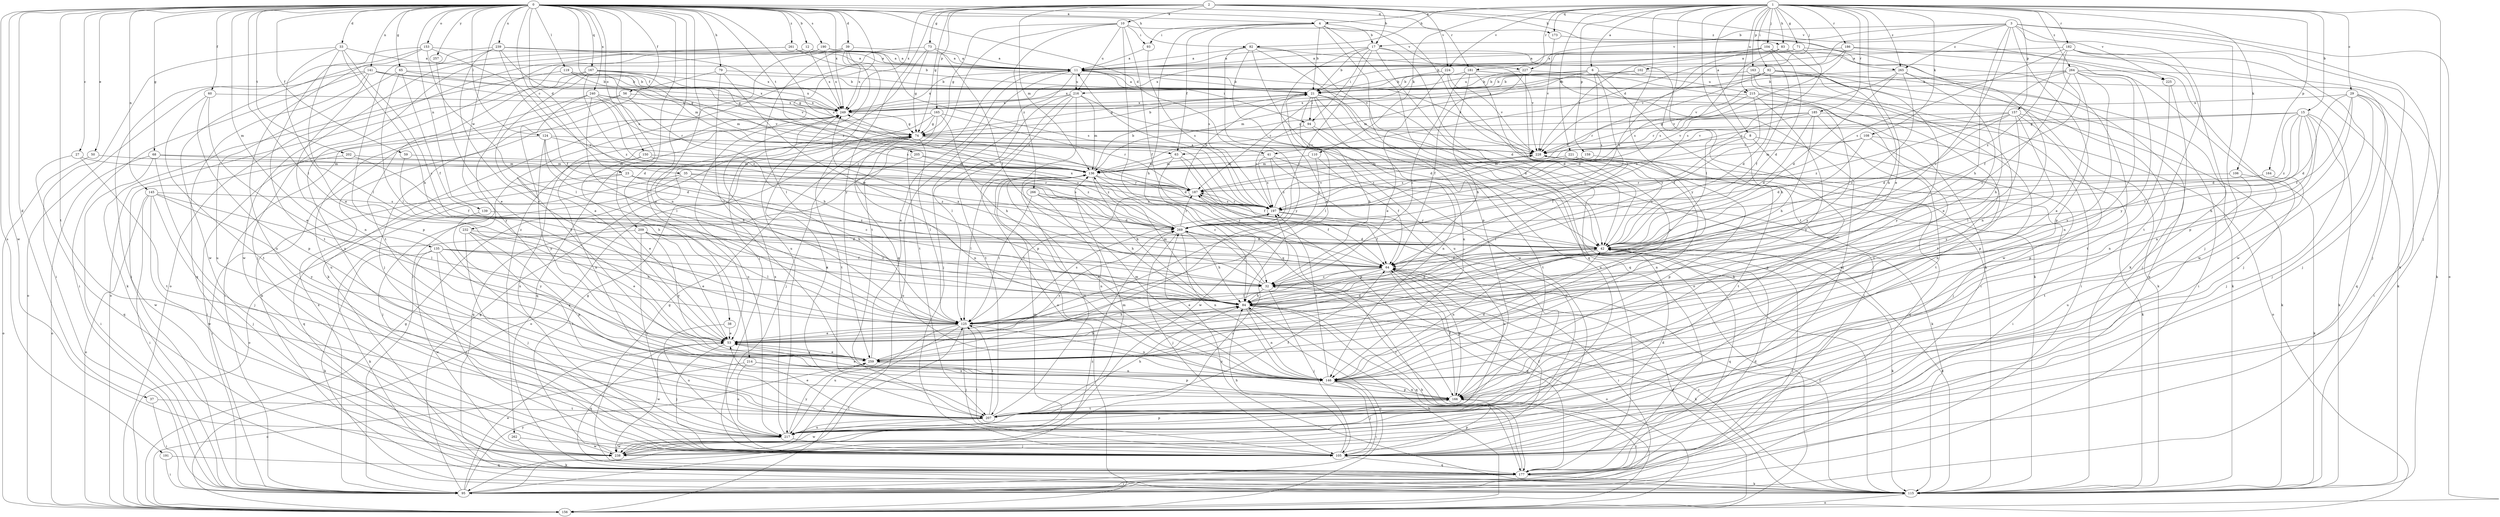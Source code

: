strict digraph  {
0;
1;
2;
3;
4;
6;
8;
10;
11;
12;
15;
17;
21;
23;
27;
29;
32;
33;
35;
37;
38;
39;
41;
42;
50;
53;
56;
59;
60;
63;
64;
65;
68;
71;
73;
74;
79;
82;
83;
84;
92;
93;
94;
95;
102;
104;
105;
106;
108;
110;
115;
119;
124;
125;
135;
136;
139;
141;
145;
146;
150;
153;
156;
157;
159;
163;
164;
165;
166;
167;
173;
177;
181;
182;
185;
186;
187;
190;
191;
197;
202;
205;
207;
209;
214;
215;
216;
217;
221;
224;
225;
227;
228;
232;
238;
239;
240;
249;
257;
259;
261;
262;
264;
265;
266;
269;
0 -> 4  [label=a];
0 -> 12  [label=b];
0 -> 23  [label=c];
0 -> 27  [label=c];
0 -> 33  [label=d];
0 -> 35  [label=d];
0 -> 37  [label=d];
0 -> 38  [label=d];
0 -> 39  [label=d];
0 -> 41  [label=d];
0 -> 50  [label=e];
0 -> 56  [label=f];
0 -> 59  [label=f];
0 -> 60  [label=f];
0 -> 63  [label=f];
0 -> 65  [label=g];
0 -> 68  [label=g];
0 -> 79  [label=h];
0 -> 82  [label=h];
0 -> 119  [label=l];
0 -> 124  [label=l];
0 -> 125  [label=l];
0 -> 135  [label=m];
0 -> 139  [label=n];
0 -> 141  [label=n];
0 -> 145  [label=n];
0 -> 146  [label=n];
0 -> 150  [label=o];
0 -> 153  [label=o];
0 -> 167  [label=q];
0 -> 173  [label=q];
0 -> 181  [label=r];
0 -> 190  [label=s];
0 -> 191  [label=s];
0 -> 197  [label=s];
0 -> 202  [label=t];
0 -> 205  [label=t];
0 -> 207  [label=t];
0 -> 209  [label=u];
0 -> 214  [label=u];
0 -> 232  [label=w];
0 -> 238  [label=w];
0 -> 239  [label=x];
0 -> 240  [label=x];
0 -> 249  [label=x];
0 -> 257  [label=y];
0 -> 261  [label=z];
0 -> 262  [label=z];
1 -> 4  [label=a];
1 -> 6  [label=a];
1 -> 8  [label=a];
1 -> 15  [label=b];
1 -> 29  [label=c];
1 -> 53  [label=e];
1 -> 71  [label=g];
1 -> 82  [label=h];
1 -> 83  [label=h];
1 -> 92  [label=i];
1 -> 102  [label=j];
1 -> 104  [label=j];
1 -> 105  [label=j];
1 -> 106  [label=k];
1 -> 108  [label=k];
1 -> 110  [label=k];
1 -> 125  [label=l];
1 -> 157  [label=p];
1 -> 159  [label=p];
1 -> 163  [label=p];
1 -> 164  [label=p];
1 -> 173  [label=q];
1 -> 181  [label=r];
1 -> 182  [label=r];
1 -> 185  [label=r];
1 -> 186  [label=r];
1 -> 207  [label=t];
1 -> 215  [label=u];
1 -> 221  [label=v];
1 -> 224  [label=v];
1 -> 259  [label=y];
1 -> 264  [label=z];
1 -> 265  [label=z];
2 -> 10  [label=a];
2 -> 17  [label=b];
2 -> 73  [label=g];
2 -> 74  [label=g];
2 -> 83  [label=h];
2 -> 136  [label=m];
2 -> 165  [label=p];
2 -> 224  [label=v];
2 -> 225  [label=v];
2 -> 249  [label=x];
2 -> 259  [label=y];
2 -> 265  [label=z];
3 -> 17  [label=b];
3 -> 32  [label=c];
3 -> 41  [label=d];
3 -> 84  [label=h];
3 -> 105  [label=j];
3 -> 115  [label=k];
3 -> 156  [label=o];
3 -> 166  [label=p];
3 -> 207  [label=t];
3 -> 225  [label=v];
3 -> 227  [label=v];
3 -> 265  [label=z];
4 -> 17  [label=b];
4 -> 21  [label=b];
4 -> 63  [label=f];
4 -> 84  [label=h];
4 -> 93  [label=i];
4 -> 115  [label=k];
4 -> 166  [label=p];
4 -> 177  [label=q];
4 -> 197  [label=s];
6 -> 21  [label=b];
6 -> 32  [label=c];
6 -> 84  [label=h];
6 -> 136  [label=m];
6 -> 197  [label=s];
6 -> 215  [label=u];
6 -> 216  [label=u];
6 -> 249  [label=x];
8 -> 63  [label=f];
8 -> 64  [label=f];
8 -> 105  [label=j];
8 -> 166  [label=p];
10 -> 64  [label=f];
10 -> 74  [label=g];
10 -> 93  [label=i];
10 -> 177  [label=q];
10 -> 207  [label=t];
10 -> 216  [label=u];
10 -> 227  [label=v];
10 -> 266  [label=z];
11 -> 21  [label=b];
11 -> 94  [label=i];
11 -> 105  [label=j];
11 -> 156  [label=o];
11 -> 207  [label=t];
11 -> 216  [label=u];
11 -> 228  [label=v];
11 -> 249  [label=x];
12 -> 11  [label=a];
12 -> 156  [label=o];
12 -> 249  [label=x];
15 -> 32  [label=c];
15 -> 42  [label=d];
15 -> 74  [label=g];
15 -> 84  [label=h];
15 -> 105  [label=j];
15 -> 115  [label=k];
15 -> 146  [label=n];
15 -> 228  [label=v];
15 -> 269  [label=z];
17 -> 11  [label=a];
17 -> 21  [label=b];
17 -> 42  [label=d];
17 -> 53  [label=e];
17 -> 94  [label=i];
17 -> 115  [label=k];
17 -> 177  [label=q];
17 -> 269  [label=z];
21 -> 11  [label=a];
21 -> 42  [label=d];
21 -> 74  [label=g];
21 -> 84  [label=h];
21 -> 94  [label=i];
21 -> 95  [label=i];
21 -> 125  [label=l];
21 -> 146  [label=n];
21 -> 217  [label=u];
21 -> 249  [label=x];
23 -> 32  [label=c];
23 -> 95  [label=i];
23 -> 177  [label=q];
23 -> 187  [label=r];
23 -> 197  [label=s];
27 -> 136  [label=m];
27 -> 177  [label=q];
27 -> 207  [label=t];
29 -> 42  [label=d];
29 -> 64  [label=f];
29 -> 95  [label=i];
29 -> 105  [label=j];
29 -> 146  [label=n];
29 -> 177  [label=q];
29 -> 249  [label=x];
32 -> 84  [label=h];
32 -> 105  [label=j];
32 -> 156  [label=o];
32 -> 249  [label=x];
32 -> 269  [label=z];
33 -> 11  [label=a];
33 -> 32  [label=c];
33 -> 53  [label=e];
33 -> 84  [label=h];
33 -> 95  [label=i];
33 -> 125  [label=l];
35 -> 84  [label=h];
35 -> 105  [label=j];
35 -> 156  [label=o];
35 -> 187  [label=r];
35 -> 269  [label=z];
37 -> 95  [label=i];
37 -> 207  [label=t];
38 -> 53  [label=e];
38 -> 217  [label=u];
39 -> 11  [label=a];
39 -> 105  [label=j];
39 -> 115  [label=k];
39 -> 125  [label=l];
39 -> 217  [label=u];
39 -> 249  [label=x];
41 -> 115  [label=k];
41 -> 136  [label=m];
41 -> 197  [label=s];
41 -> 217  [label=u];
41 -> 269  [label=z];
42 -> 64  [label=f];
42 -> 84  [label=h];
42 -> 95  [label=i];
42 -> 115  [label=k];
42 -> 146  [label=n];
42 -> 177  [label=q];
42 -> 187  [label=r];
42 -> 228  [label=v];
50 -> 136  [label=m];
50 -> 156  [label=o];
53 -> 42  [label=d];
53 -> 105  [label=j];
53 -> 177  [label=q];
53 -> 238  [label=w];
53 -> 259  [label=y];
56 -> 84  [label=h];
56 -> 95  [label=i];
56 -> 115  [label=k];
56 -> 249  [label=x];
59 -> 84  [label=h];
59 -> 136  [label=m];
60 -> 53  [label=e];
60 -> 166  [label=p];
60 -> 207  [label=t];
60 -> 249  [label=x];
63 -> 64  [label=f];
63 -> 136  [label=m];
63 -> 166  [label=p];
63 -> 238  [label=w];
64 -> 32  [label=c];
64 -> 53  [label=e];
64 -> 95  [label=i];
64 -> 125  [label=l];
64 -> 166  [label=p];
64 -> 177  [label=q];
65 -> 21  [label=b];
65 -> 64  [label=f];
65 -> 74  [label=g];
65 -> 125  [label=l];
65 -> 217  [label=u];
68 -> 95  [label=i];
68 -> 105  [label=j];
68 -> 136  [label=m];
68 -> 156  [label=o];
68 -> 197  [label=s];
71 -> 11  [label=a];
71 -> 197  [label=s];
71 -> 238  [label=w];
71 -> 249  [label=x];
73 -> 11  [label=a];
73 -> 53  [label=e];
73 -> 64  [label=f];
73 -> 74  [label=g];
73 -> 95  [label=i];
74 -> 21  [label=b];
74 -> 42  [label=d];
74 -> 125  [label=l];
74 -> 146  [label=n];
74 -> 156  [label=o];
74 -> 228  [label=v];
79 -> 21  [label=b];
79 -> 32  [label=c];
79 -> 105  [label=j];
79 -> 125  [label=l];
82 -> 11  [label=a];
82 -> 115  [label=k];
82 -> 156  [label=o];
82 -> 217  [label=u];
82 -> 228  [label=v];
82 -> 238  [label=w];
82 -> 259  [label=y];
83 -> 11  [label=a];
83 -> 84  [label=h];
83 -> 146  [label=n];
83 -> 197  [label=s];
83 -> 228  [label=v];
84 -> 115  [label=k];
84 -> 125  [label=l];
84 -> 136  [label=m];
84 -> 146  [label=n];
84 -> 156  [label=o];
84 -> 177  [label=q];
92 -> 21  [label=b];
92 -> 42  [label=d];
92 -> 95  [label=i];
92 -> 115  [label=k];
92 -> 136  [label=m];
92 -> 187  [label=r];
92 -> 259  [label=y];
93 -> 11  [label=a];
93 -> 197  [label=s];
94 -> 146  [label=n];
94 -> 197  [label=s];
94 -> 207  [label=t];
95 -> 53  [label=e];
95 -> 74  [label=g];
95 -> 125  [label=l];
95 -> 249  [label=x];
95 -> 259  [label=y];
95 -> 269  [label=z];
102 -> 21  [label=b];
102 -> 105  [label=j];
102 -> 249  [label=x];
104 -> 11  [label=a];
104 -> 21  [label=b];
104 -> 42  [label=d];
104 -> 64  [label=f];
104 -> 238  [label=w];
104 -> 269  [label=z];
105 -> 64  [label=f];
105 -> 84  [label=h];
105 -> 125  [label=l];
105 -> 166  [label=p];
105 -> 177  [label=q];
105 -> 249  [label=x];
106 -> 115  [label=k];
106 -> 187  [label=r];
106 -> 207  [label=t];
108 -> 42  [label=d];
108 -> 115  [label=k];
108 -> 136  [label=m];
108 -> 146  [label=n];
108 -> 228  [label=v];
110 -> 64  [label=f];
110 -> 136  [label=m];
110 -> 269  [label=z];
115 -> 32  [label=c];
115 -> 42  [label=d];
115 -> 64  [label=f];
115 -> 156  [label=o];
115 -> 269  [label=z];
119 -> 21  [label=b];
119 -> 74  [label=g];
119 -> 115  [label=k];
119 -> 136  [label=m];
119 -> 187  [label=r];
124 -> 42  [label=d];
124 -> 84  [label=h];
124 -> 95  [label=i];
124 -> 187  [label=r];
124 -> 228  [label=v];
124 -> 259  [label=y];
125 -> 53  [label=e];
125 -> 84  [label=h];
125 -> 95  [label=i];
125 -> 105  [label=j];
125 -> 146  [label=n];
125 -> 197  [label=s];
125 -> 217  [label=u];
135 -> 32  [label=c];
135 -> 64  [label=f];
135 -> 84  [label=h];
135 -> 105  [label=j];
135 -> 115  [label=k];
135 -> 238  [label=w];
135 -> 259  [label=y];
136 -> 21  [label=b];
136 -> 32  [label=c];
136 -> 84  [label=h];
136 -> 125  [label=l];
136 -> 146  [label=n];
136 -> 187  [label=r];
136 -> 228  [label=v];
139 -> 259  [label=y];
139 -> 269  [label=z];
141 -> 21  [label=b];
141 -> 95  [label=i];
141 -> 146  [label=n];
141 -> 156  [label=o];
141 -> 177  [label=q];
141 -> 187  [label=r];
141 -> 249  [label=x];
145 -> 95  [label=i];
145 -> 105  [label=j];
145 -> 125  [label=l];
145 -> 156  [label=o];
145 -> 197  [label=s];
145 -> 238  [label=w];
145 -> 259  [label=y];
146 -> 42  [label=d];
146 -> 53  [label=e];
146 -> 74  [label=g];
146 -> 95  [label=i];
146 -> 105  [label=j];
146 -> 136  [label=m];
146 -> 166  [label=p];
146 -> 197  [label=s];
150 -> 53  [label=e];
150 -> 136  [label=m];
150 -> 146  [label=n];
150 -> 269  [label=z];
153 -> 11  [label=a];
153 -> 95  [label=i];
153 -> 125  [label=l];
153 -> 207  [label=t];
153 -> 217  [label=u];
153 -> 269  [label=z];
156 -> 64  [label=f];
156 -> 74  [label=g];
156 -> 84  [label=h];
156 -> 187  [label=r];
157 -> 42  [label=d];
157 -> 74  [label=g];
157 -> 115  [label=k];
157 -> 125  [label=l];
157 -> 166  [label=p];
157 -> 228  [label=v];
157 -> 259  [label=y];
157 -> 269  [label=z];
159 -> 95  [label=i];
159 -> 136  [label=m];
159 -> 197  [label=s];
163 -> 21  [label=b];
163 -> 95  [label=i];
163 -> 115  [label=k];
163 -> 207  [label=t];
163 -> 259  [label=y];
164 -> 187  [label=r];
164 -> 217  [label=u];
165 -> 74  [label=g];
165 -> 84  [label=h];
165 -> 105  [label=j];
165 -> 177  [label=q];
165 -> 187  [label=r];
165 -> 207  [label=t];
166 -> 64  [label=f];
166 -> 95  [label=i];
166 -> 146  [label=n];
166 -> 207  [label=t];
167 -> 21  [label=b];
167 -> 53  [label=e];
167 -> 74  [label=g];
167 -> 156  [label=o];
167 -> 228  [label=v];
167 -> 249  [label=x];
167 -> 259  [label=y];
167 -> 269  [label=z];
173 -> 115  [label=k];
173 -> 228  [label=v];
177 -> 42  [label=d];
177 -> 74  [label=g];
177 -> 84  [label=h];
177 -> 95  [label=i];
177 -> 115  [label=k];
181 -> 21  [label=b];
181 -> 32  [label=c];
181 -> 84  [label=h];
181 -> 95  [label=i];
181 -> 105  [label=j];
181 -> 146  [label=n];
181 -> 187  [label=r];
182 -> 11  [label=a];
182 -> 64  [label=f];
182 -> 105  [label=j];
182 -> 166  [label=p];
182 -> 197  [label=s];
182 -> 238  [label=w];
182 -> 269  [label=z];
185 -> 42  [label=d];
185 -> 74  [label=g];
185 -> 84  [label=h];
185 -> 156  [label=o];
185 -> 197  [label=s];
185 -> 207  [label=t];
185 -> 228  [label=v];
186 -> 11  [label=a];
186 -> 115  [label=k];
186 -> 197  [label=s];
186 -> 228  [label=v];
186 -> 259  [label=y];
187 -> 21  [label=b];
187 -> 64  [label=f];
187 -> 125  [label=l];
187 -> 197  [label=s];
190 -> 11  [label=a];
190 -> 197  [label=s];
190 -> 207  [label=t];
190 -> 217  [label=u];
190 -> 249  [label=x];
191 -> 95  [label=i];
191 -> 177  [label=q];
197 -> 11  [label=a];
197 -> 64  [label=f];
197 -> 187  [label=r];
197 -> 217  [label=u];
197 -> 228  [label=v];
197 -> 269  [label=z];
202 -> 64  [label=f];
202 -> 136  [label=m];
202 -> 238  [label=w];
205 -> 136  [label=m];
205 -> 177  [label=q];
205 -> 269  [label=z];
207 -> 53  [label=e];
207 -> 64  [label=f];
207 -> 84  [label=h];
207 -> 125  [label=l];
207 -> 136  [label=m];
207 -> 217  [label=u];
207 -> 238  [label=w];
207 -> 249  [label=x];
209 -> 32  [label=c];
209 -> 42  [label=d];
209 -> 53  [label=e];
209 -> 115  [label=k];
209 -> 125  [label=l];
209 -> 217  [label=u];
209 -> 259  [label=y];
214 -> 146  [label=n];
214 -> 156  [label=o];
214 -> 166  [label=p];
214 -> 217  [label=u];
215 -> 64  [label=f];
215 -> 166  [label=p];
215 -> 207  [label=t];
215 -> 228  [label=v];
215 -> 249  [label=x];
215 -> 259  [label=y];
216 -> 42  [label=d];
216 -> 125  [label=l];
216 -> 136  [label=m];
216 -> 156  [label=o];
216 -> 166  [label=p];
216 -> 207  [label=t];
216 -> 249  [label=x];
217 -> 42  [label=d];
217 -> 105  [label=j];
217 -> 136  [label=m];
217 -> 166  [label=p];
217 -> 238  [label=w];
217 -> 249  [label=x];
217 -> 259  [label=y];
221 -> 125  [label=l];
221 -> 136  [label=m];
221 -> 166  [label=p];
221 -> 197  [label=s];
221 -> 207  [label=t];
224 -> 21  [label=b];
224 -> 42  [label=d];
224 -> 53  [label=e];
224 -> 228  [label=v];
225 -> 105  [label=j];
225 -> 207  [label=t];
227 -> 21  [label=b];
227 -> 42  [label=d];
227 -> 64  [label=f];
227 -> 238  [label=w];
228 -> 136  [label=m];
228 -> 146  [label=n];
228 -> 177  [label=q];
232 -> 42  [label=d];
232 -> 53  [label=e];
232 -> 105  [label=j];
232 -> 166  [label=p];
232 -> 207  [label=t];
238 -> 74  [label=g];
238 -> 136  [label=m];
238 -> 197  [label=s];
239 -> 11  [label=a];
239 -> 53  [label=e];
239 -> 64  [label=f];
239 -> 136  [label=m];
239 -> 166  [label=p];
239 -> 238  [label=w];
239 -> 249  [label=x];
240 -> 125  [label=l];
240 -> 197  [label=s];
240 -> 217  [label=u];
240 -> 228  [label=v];
240 -> 249  [label=x];
240 -> 259  [label=y];
240 -> 269  [label=z];
249 -> 74  [label=g];
249 -> 217  [label=u];
257 -> 53  [label=e];
259 -> 11  [label=a];
259 -> 53  [label=e];
259 -> 84  [label=h];
259 -> 146  [label=n];
259 -> 269  [label=z];
261 -> 11  [label=a];
261 -> 21  [label=b];
261 -> 105  [label=j];
261 -> 228  [label=v];
261 -> 238  [label=w];
262 -> 115  [label=k];
262 -> 238  [label=w];
264 -> 21  [label=b];
264 -> 32  [label=c];
264 -> 53  [label=e];
264 -> 84  [label=h];
264 -> 105  [label=j];
264 -> 115  [label=k];
264 -> 146  [label=n];
264 -> 228  [label=v];
264 -> 259  [label=y];
265 -> 21  [label=b];
265 -> 32  [label=c];
265 -> 42  [label=d];
265 -> 53  [label=e];
265 -> 177  [label=q];
265 -> 187  [label=r];
266 -> 42  [label=d];
266 -> 84  [label=h];
266 -> 125  [label=l];
266 -> 146  [label=n];
266 -> 197  [label=s];
269 -> 42  [label=d];
269 -> 84  [label=h];
269 -> 105  [label=j];
269 -> 146  [label=n];
269 -> 187  [label=r];
269 -> 249  [label=x];
}
